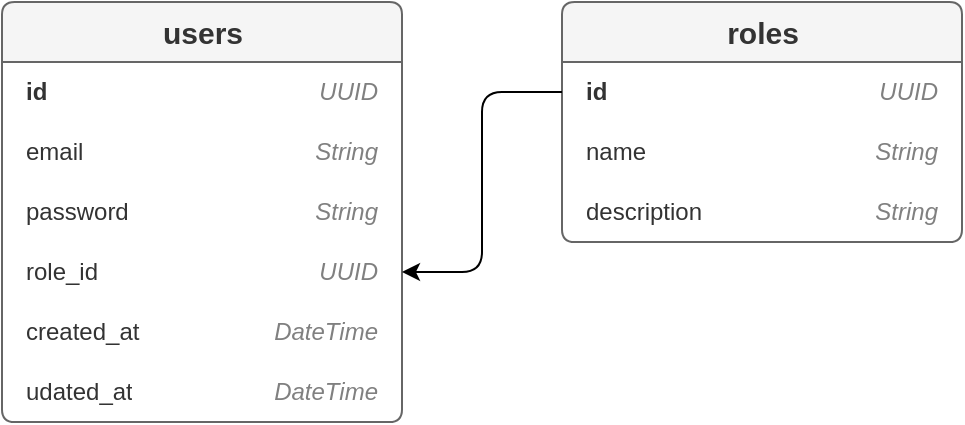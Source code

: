 <mxfile version="26.0.4">
  <diagram name="Page-1" id="uaXNSbpu-ycqNYDg8uVE">
    <mxGraphModel dx="1036" dy="654" grid="1" gridSize="10" guides="1" tooltips="1" connect="1" arrows="1" fold="1" page="1" pageScale="1" pageWidth="1080" pageHeight="720" math="0" shadow="0">
      <root>
        <mxCell id="0" />
        <mxCell id="1" parent="0" />
        <mxCell id="UDXJ0XU7svnffhlI9s9G-1" value="users" style="shape=table;startSize=30;container=1;collapsible=0;childLayout=tableLayout;fixedRows=1;rowLines=0;fontStyle=1;align=center;resizeLast=1;html=1;swimlaneLine=1;rounded=1;shadow=0;columnLines=0;swimlaneHead=1;swimlaneBody=1;horizontal=1;left=1;right=1;connectable=1;allowArrows=1;cloneable=1;rotatable=1;pointerEvents=1;expand=1;swimlaneFillColor=default;arcSize=7;flipV=0;flipH=0;direction=east;fillStyle=solid;verticalAlign=middle;labelBackgroundColor=none;fontSize=15;fillColor=#f5f5f5;strokeColor=#666666;fontColor=#333333;" vertex="1" parent="1">
          <mxGeometry x="240" y="200" width="200" height="210" as="geometry" />
        </mxCell>
        <mxCell id="UDXJ0XU7svnffhlI9s9G-2" value="" style="shape=tableRow;horizontal=0;startSize=0;swimlaneHead=0;swimlaneBody=0;fillColor=none;collapsible=0;dropTarget=0;points=[[0,0.5],[1,0.5]];portConstraint=eastwest;top=0;left=0;right=0;bottom=0;cloneable=1;rotatable=1;pointerEvents=1;expand=1;swimlaneFillColor=none;align=left;strokeColor=default;swimlaneLine=0;textShadow=0;labelBorderColor=none;labelBackgroundColor=none;verticalAlign=middle;fontColor=default;fontStyle=0" vertex="1" parent="UDXJ0XU7svnffhlI9s9G-1">
          <mxGeometry y="30" width="200" height="30" as="geometry" />
        </mxCell>
        <mxCell id="UDXJ0XU7svnffhlI9s9G-3" value="id" style="shape=partialRectangle;connectable=0;fillColor=none;top=0;left=0;bottom=0;right=0;align=left;spacingLeft=10;overflow=hidden;cloneable=1;rotatable=1;pointerEvents=1;expand=1;swimlaneFillColor=none;fontStyle=1;fontColor=light-dark(#333333, #ededed);html=1;strokeColor=light-dark(#333333, #ededed);swimlaneLine=0;textShadow=0;labelBorderColor=none;labelBackgroundColor=none;verticalAlign=middle;" vertex="1" parent="UDXJ0XU7svnffhlI9s9G-2">
          <mxGeometry width="120" height="30" as="geometry">
            <mxRectangle width="120" height="30" as="alternateBounds" />
          </mxGeometry>
        </mxCell>
        <mxCell id="UDXJ0XU7svnffhlI9s9G-4" value="UUID" style="shape=partialRectangle;connectable=0;fillColor=none;top=0;left=0;bottom=0;right=0;align=right;spacingLeft=0;overflow=hidden;html=1;cloneable=1;rotatable=1;pointerEvents=1;expand=1;swimlaneFillColor=none;fontStyle=2;fontColor=#808080;spacingRight=10;strokeColor=#808080;swimlaneLine=0;textShadow=0;labelBorderColor=none;labelBackgroundColor=none;verticalAlign=middle;" vertex="1" parent="UDXJ0XU7svnffhlI9s9G-2">
          <mxGeometry x="120" width="80" height="30" as="geometry">
            <mxRectangle width="80" height="30" as="alternateBounds" />
          </mxGeometry>
        </mxCell>
        <mxCell id="UDXJ0XU7svnffhlI9s9G-5" value="" style="shape=tableRow;horizontal=0;startSize=0;swimlaneHead=0;swimlaneBody=0;fillColor=none;collapsible=0;dropTarget=0;points=[[0,0.5],[1,0.5]];portConstraint=eastwest;top=0;left=0;right=0;bottom=0;cloneable=1;rotatable=1;pointerEvents=1;expand=1;swimlaneFillColor=none;align=left;swimlaneLine=0;textShadow=0;labelBorderColor=none;labelBackgroundColor=none;verticalAlign=middle;fontColor=default;fontStyle=0;strokeColor=default;" vertex="1" parent="UDXJ0XU7svnffhlI9s9G-1">
          <mxGeometry y="60" width="200" height="30" as="geometry" />
        </mxCell>
        <mxCell id="UDXJ0XU7svnffhlI9s9G-6" value="email" style="shape=partialRectangle;connectable=0;fillColor=none;top=0;left=0;bottom=0;right=0;align=left;spacingLeft=10;overflow=hidden;html=1;cloneable=1;rotatable=1;pointerEvents=1;expand=1;swimlaneFillColor=none;fontStyle=0;fontColor=light-dark(#333333, #ededed);swimlaneLine=0;textShadow=0;labelBorderColor=none;labelBackgroundColor=none;verticalAlign=middle;strokeColor=light-dark(#333333, #ededed);" vertex="1" parent="UDXJ0XU7svnffhlI9s9G-5">
          <mxGeometry width="120" height="30" as="geometry">
            <mxRectangle width="120" height="30" as="alternateBounds" />
          </mxGeometry>
        </mxCell>
        <mxCell id="UDXJ0XU7svnffhlI9s9G-7" value="String" style="shape=partialRectangle;connectable=0;fillColor=none;top=0;left=0;bottom=0;right=0;align=right;spacingLeft=0;overflow=hidden;html=1;cloneable=1;rotatable=1;pointerEvents=1;expand=1;swimlaneFillColor=none;fontStyle=2;fontColor=#808080;spacingRight=10;strokeColor=#808080;swimlaneLine=0;textShadow=0;labelBorderColor=none;labelBackgroundColor=none;verticalAlign=middle;" vertex="1" parent="UDXJ0XU7svnffhlI9s9G-5">
          <mxGeometry x="120" width="80" height="30" as="geometry">
            <mxRectangle width="80" height="30" as="alternateBounds" />
          </mxGeometry>
        </mxCell>
        <mxCell id="UDXJ0XU7svnffhlI9s9G-8" style="shape=tableRow;horizontal=0;startSize=0;swimlaneHead=0;swimlaneBody=0;fillColor=none;collapsible=0;dropTarget=0;points=[[0,0.5],[1,0.5]];portConstraint=eastwest;top=0;left=0;right=0;bottom=0;cloneable=1;rotatable=1;pointerEvents=1;expand=1;swimlaneFillColor=none;align=left;swimlaneLine=0;textShadow=0;labelBorderColor=none;labelBackgroundColor=none;verticalAlign=middle;fontColor=default;fontStyle=0;strokeColor=default;" vertex="1" parent="UDXJ0XU7svnffhlI9s9G-1">
          <mxGeometry y="90" width="200" height="30" as="geometry" />
        </mxCell>
        <mxCell id="UDXJ0XU7svnffhlI9s9G-9" value="password" style="shape=partialRectangle;connectable=0;fillColor=none;top=0;left=0;bottom=0;right=0;align=left;spacingLeft=10;overflow=hidden;html=1;cloneable=1;rotatable=1;pointerEvents=1;expand=1;swimlaneFillColor=none;fontStyle=0;fontColor=light-dark(#333333, #ededed);swimlaneLine=0;textShadow=0;labelBorderColor=none;labelBackgroundColor=none;verticalAlign=middle;strokeColor=light-dark(#333333, #ededed);" vertex="1" parent="UDXJ0XU7svnffhlI9s9G-8">
          <mxGeometry width="120" height="30" as="geometry">
            <mxRectangle width="120" height="30" as="alternateBounds" />
          </mxGeometry>
        </mxCell>
        <mxCell id="UDXJ0XU7svnffhlI9s9G-10" value="String" style="shape=partialRectangle;connectable=0;fillColor=none;top=0;left=0;bottom=0;right=0;align=right;spacingLeft=0;overflow=hidden;html=1;cloneable=1;rotatable=1;pointerEvents=1;expand=1;swimlaneFillColor=none;fontStyle=2;fontColor=#808080;spacingRight=10;strokeColor=#808080;swimlaneLine=0;textShadow=0;labelBorderColor=none;labelBackgroundColor=none;verticalAlign=middle;" vertex="1" parent="UDXJ0XU7svnffhlI9s9G-8">
          <mxGeometry x="120" width="80" height="30" as="geometry">
            <mxRectangle width="80" height="30" as="alternateBounds" />
          </mxGeometry>
        </mxCell>
        <mxCell id="UDXJ0XU7svnffhlI9s9G-11" style="shape=tableRow;horizontal=0;startSize=0;swimlaneHead=0;swimlaneBody=0;fillColor=none;collapsible=0;dropTarget=0;points=[[0,0.5],[1,0.5]];portConstraint=eastwest;top=0;left=0;right=0;bottom=0;cloneable=1;rotatable=1;pointerEvents=1;expand=1;swimlaneFillColor=none;align=left;swimlaneLine=0;textShadow=0;labelBorderColor=none;labelBackgroundColor=none;verticalAlign=middle;fontColor=default;fontStyle=0;strokeColor=default;" vertex="1" parent="UDXJ0XU7svnffhlI9s9G-1">
          <mxGeometry y="120" width="200" height="30" as="geometry" />
        </mxCell>
        <mxCell id="UDXJ0XU7svnffhlI9s9G-12" value="role_id" style="shape=partialRectangle;connectable=0;fillColor=none;top=0;left=0;bottom=0;right=0;align=left;spacingLeft=10;overflow=hidden;html=1;cloneable=1;rotatable=1;pointerEvents=1;expand=1;swimlaneFillColor=none;fontStyle=0;fontColor=light-dark(#333333, #ededed);swimlaneLine=0;textShadow=0;labelBorderColor=none;labelBackgroundColor=none;verticalAlign=middle;strokeColor=light-dark(#333333, #ededed);" vertex="1" parent="UDXJ0XU7svnffhlI9s9G-11">
          <mxGeometry width="120" height="30" as="geometry">
            <mxRectangle width="120" height="30" as="alternateBounds" />
          </mxGeometry>
        </mxCell>
        <mxCell id="UDXJ0XU7svnffhlI9s9G-13" value="UUID" style="shape=partialRectangle;connectable=0;fillColor=none;top=0;left=0;bottom=0;right=0;align=right;spacingLeft=0;overflow=hidden;html=1;cloneable=1;rotatable=1;pointerEvents=1;expand=1;swimlaneFillColor=none;fontStyle=2;fontColor=#808080;spacingRight=10;strokeColor=#808080;swimlaneLine=0;textShadow=0;labelBorderColor=none;labelBackgroundColor=none;verticalAlign=middle;" vertex="1" parent="UDXJ0XU7svnffhlI9s9G-11">
          <mxGeometry x="120" width="80" height="30" as="geometry">
            <mxRectangle width="80" height="30" as="alternateBounds" />
          </mxGeometry>
        </mxCell>
        <mxCell id="UDXJ0XU7svnffhlI9s9G-17" style="shape=tableRow;horizontal=0;startSize=0;swimlaneHead=0;swimlaneBody=0;fillColor=none;collapsible=0;dropTarget=0;points=[[0,0.5],[1,0.5]];portConstraint=eastwest;top=0;left=0;right=0;bottom=0;cloneable=1;rotatable=1;pointerEvents=1;expand=1;swimlaneFillColor=none;align=left;swimlaneLine=0;textShadow=0;labelBorderColor=none;labelBackgroundColor=none;verticalAlign=middle;fontColor=default;fontStyle=0;strokeColor=default;" vertex="1" parent="UDXJ0XU7svnffhlI9s9G-1">
          <mxGeometry y="150" width="200" height="30" as="geometry" />
        </mxCell>
        <mxCell id="UDXJ0XU7svnffhlI9s9G-18" value="created_at" style="shape=partialRectangle;connectable=0;fillColor=none;top=0;left=0;bottom=0;right=0;align=left;spacingLeft=10;overflow=hidden;html=1;cloneable=1;rotatable=1;pointerEvents=1;expand=1;swimlaneFillColor=none;fontStyle=0;fontColor=light-dark(#333333, #ededed);swimlaneLine=0;textShadow=0;labelBorderColor=none;labelBackgroundColor=none;verticalAlign=middle;strokeColor=light-dark(#333333, #ededed);" vertex="1" parent="UDXJ0XU7svnffhlI9s9G-17">
          <mxGeometry width="120" height="30" as="geometry">
            <mxRectangle width="120" height="30" as="alternateBounds" />
          </mxGeometry>
        </mxCell>
        <mxCell id="UDXJ0XU7svnffhlI9s9G-19" value="DateTime" style="shape=partialRectangle;connectable=0;fillColor=none;top=0;left=0;bottom=0;right=0;align=right;spacingLeft=0;overflow=hidden;html=1;cloneable=1;rotatable=1;pointerEvents=1;expand=1;swimlaneFillColor=none;fontStyle=2;fontColor=#808080;spacingRight=10;strokeColor=#808080;swimlaneLine=0;textShadow=0;labelBorderColor=none;labelBackgroundColor=none;verticalAlign=middle;" vertex="1" parent="UDXJ0XU7svnffhlI9s9G-17">
          <mxGeometry x="120" width="80" height="30" as="geometry">
            <mxRectangle width="80" height="30" as="alternateBounds" />
          </mxGeometry>
        </mxCell>
        <mxCell id="UDXJ0XU7svnffhlI9s9G-20" style="shape=tableRow;horizontal=0;startSize=0;swimlaneHead=0;swimlaneBody=0;fillColor=none;collapsible=0;dropTarget=0;points=[[0,0.5],[1,0.5]];portConstraint=eastwest;top=0;left=0;right=0;bottom=0;cloneable=1;rotatable=1;pointerEvents=1;expand=1;swimlaneFillColor=none;align=left;swimlaneLine=0;textShadow=0;labelBorderColor=none;labelBackgroundColor=none;verticalAlign=middle;fontColor=default;fontStyle=0;strokeColor=default;" vertex="1" parent="UDXJ0XU7svnffhlI9s9G-1">
          <mxGeometry y="180" width="200" height="30" as="geometry" />
        </mxCell>
        <mxCell id="UDXJ0XU7svnffhlI9s9G-21" value="udated_at" style="shape=partialRectangle;connectable=0;fillColor=none;top=0;left=0;bottom=0;right=0;align=left;spacingLeft=10;overflow=hidden;html=1;cloneable=1;rotatable=1;pointerEvents=1;expand=1;swimlaneFillColor=none;fontStyle=0;fontColor=light-dark(#333333, #ededed);swimlaneLine=0;textShadow=0;labelBorderColor=none;labelBackgroundColor=none;verticalAlign=middle;strokeColor=light-dark(#333333, #ededed);" vertex="1" parent="UDXJ0XU7svnffhlI9s9G-20">
          <mxGeometry width="120" height="30" as="geometry">
            <mxRectangle width="120" height="30" as="alternateBounds" />
          </mxGeometry>
        </mxCell>
        <mxCell id="UDXJ0XU7svnffhlI9s9G-22" value="DateTime" style="shape=partialRectangle;connectable=0;fillColor=none;top=0;left=0;bottom=0;right=0;align=right;spacingLeft=0;overflow=hidden;html=1;cloneable=1;rotatable=1;pointerEvents=1;expand=1;swimlaneFillColor=none;fontStyle=2;fontColor=#808080;spacingRight=10;strokeColor=#808080;swimlaneLine=0;textShadow=0;labelBorderColor=none;labelBackgroundColor=none;verticalAlign=middle;" vertex="1" parent="UDXJ0XU7svnffhlI9s9G-20">
          <mxGeometry x="120" width="80" height="30" as="geometry">
            <mxRectangle width="80" height="30" as="alternateBounds" />
          </mxGeometry>
        </mxCell>
        <mxCell id="UDXJ0XU7svnffhlI9s9G-26" value="roles" style="shape=table;startSize=30;container=1;collapsible=0;childLayout=tableLayout;fixedRows=1;rowLines=0;fontStyle=1;align=center;resizeLast=1;html=1;swimlaneLine=1;rounded=1;shadow=0;columnLines=0;swimlaneHead=1;swimlaneBody=1;horizontal=1;left=1;right=1;connectable=1;allowArrows=1;cloneable=1;rotatable=1;pointerEvents=1;expand=1;swimlaneFillColor=default;arcSize=7;flipV=0;flipH=0;direction=east;fillStyle=solid;verticalAlign=middle;labelBackgroundColor=none;fontSize=15;fillColor=#f5f5f5;strokeColor=#666666;fontColor=#333333;" vertex="1" parent="1">
          <mxGeometry x="520" y="200" width="200" height="120" as="geometry" />
        </mxCell>
        <mxCell id="UDXJ0XU7svnffhlI9s9G-27" value="" style="shape=tableRow;horizontal=0;startSize=0;swimlaneHead=0;swimlaneBody=0;fillColor=none;collapsible=0;dropTarget=0;points=[[0,0.5],[1,0.5]];portConstraint=eastwest;top=0;left=0;right=0;bottom=0;cloneable=1;rotatable=1;pointerEvents=1;expand=1;swimlaneFillColor=none;align=left;strokeColor=default;swimlaneLine=0;textShadow=0;labelBorderColor=none;labelBackgroundColor=none;verticalAlign=middle;fontColor=default;fontStyle=0" vertex="1" parent="UDXJ0XU7svnffhlI9s9G-26">
          <mxGeometry y="30" width="200" height="30" as="geometry" />
        </mxCell>
        <mxCell id="UDXJ0XU7svnffhlI9s9G-28" value="id" style="shape=partialRectangle;connectable=0;fillColor=none;top=0;left=0;bottom=0;right=0;align=left;spacingLeft=10;overflow=hidden;cloneable=1;rotatable=1;pointerEvents=1;expand=1;swimlaneFillColor=none;fontStyle=1;fontColor=light-dark(#333333, #ededed);html=1;strokeColor=light-dark(#333333, #ededed);swimlaneLine=0;textShadow=0;labelBorderColor=none;labelBackgroundColor=none;verticalAlign=middle;" vertex="1" parent="UDXJ0XU7svnffhlI9s9G-27">
          <mxGeometry width="120" height="30" as="geometry">
            <mxRectangle width="120" height="30" as="alternateBounds" />
          </mxGeometry>
        </mxCell>
        <mxCell id="UDXJ0XU7svnffhlI9s9G-29" value="UUID" style="shape=partialRectangle;connectable=0;fillColor=none;top=0;left=0;bottom=0;right=0;align=right;spacingLeft=0;overflow=hidden;html=1;cloneable=1;rotatable=1;pointerEvents=1;expand=1;swimlaneFillColor=none;fontStyle=2;fontColor=#808080;spacingRight=10;strokeColor=#808080;swimlaneLine=0;textShadow=0;labelBorderColor=none;labelBackgroundColor=none;verticalAlign=middle;" vertex="1" parent="UDXJ0XU7svnffhlI9s9G-27">
          <mxGeometry x="120" width="80" height="30" as="geometry">
            <mxRectangle width="80" height="30" as="alternateBounds" />
          </mxGeometry>
        </mxCell>
        <mxCell id="UDXJ0XU7svnffhlI9s9G-33" style="shape=tableRow;horizontal=0;startSize=0;swimlaneHead=0;swimlaneBody=0;fillColor=none;collapsible=0;dropTarget=0;points=[[0,0.5],[1,0.5]];portConstraint=eastwest;top=0;left=0;right=0;bottom=0;cloneable=1;rotatable=1;pointerEvents=1;expand=1;swimlaneFillColor=none;align=left;swimlaneLine=0;textShadow=0;labelBorderColor=none;labelBackgroundColor=none;verticalAlign=middle;fontColor=default;fontStyle=0;strokeColor=default;" vertex="1" parent="UDXJ0XU7svnffhlI9s9G-26">
          <mxGeometry y="60" width="200" height="30" as="geometry" />
        </mxCell>
        <mxCell id="UDXJ0XU7svnffhlI9s9G-34" value="name" style="shape=partialRectangle;connectable=0;fillColor=none;top=0;left=0;bottom=0;right=0;align=left;spacingLeft=10;overflow=hidden;html=1;cloneable=1;rotatable=1;pointerEvents=1;expand=1;swimlaneFillColor=none;fontStyle=0;fontColor=light-dark(#333333, #ededed);swimlaneLine=0;textShadow=0;labelBorderColor=none;labelBackgroundColor=none;verticalAlign=middle;strokeColor=light-dark(#333333, #ededed);" vertex="1" parent="UDXJ0XU7svnffhlI9s9G-33">
          <mxGeometry width="120" height="30" as="geometry">
            <mxRectangle width="120" height="30" as="alternateBounds" />
          </mxGeometry>
        </mxCell>
        <mxCell id="UDXJ0XU7svnffhlI9s9G-35" value="String" style="shape=partialRectangle;connectable=0;fillColor=none;top=0;left=0;bottom=0;right=0;align=right;spacingLeft=0;overflow=hidden;html=1;cloneable=1;rotatable=1;pointerEvents=1;expand=1;swimlaneFillColor=none;fontStyle=2;fontColor=#808080;spacingRight=10;strokeColor=#808080;swimlaneLine=0;textShadow=0;labelBorderColor=none;labelBackgroundColor=none;verticalAlign=middle;" vertex="1" parent="UDXJ0XU7svnffhlI9s9G-33">
          <mxGeometry x="120" width="80" height="30" as="geometry">
            <mxRectangle width="80" height="30" as="alternateBounds" />
          </mxGeometry>
        </mxCell>
        <mxCell id="UDXJ0XU7svnffhlI9s9G-36" style="shape=tableRow;horizontal=0;startSize=0;swimlaneHead=0;swimlaneBody=0;fillColor=none;collapsible=0;dropTarget=0;points=[[0,0.5],[1,0.5]];portConstraint=eastwest;top=0;left=0;right=0;bottom=0;cloneable=1;rotatable=1;pointerEvents=1;expand=1;swimlaneFillColor=none;align=left;swimlaneLine=0;textShadow=0;labelBorderColor=none;labelBackgroundColor=none;verticalAlign=middle;fontColor=default;fontStyle=0;strokeColor=default;" vertex="1" parent="UDXJ0XU7svnffhlI9s9G-26">
          <mxGeometry y="90" width="200" height="30" as="geometry" />
        </mxCell>
        <mxCell id="UDXJ0XU7svnffhlI9s9G-37" value="description" style="shape=partialRectangle;connectable=0;fillColor=none;top=0;left=0;bottom=0;right=0;align=left;spacingLeft=10;overflow=hidden;html=1;cloneable=1;rotatable=1;pointerEvents=1;expand=1;swimlaneFillColor=none;fontStyle=0;fontColor=light-dark(#333333, #ededed);swimlaneLine=0;textShadow=0;labelBorderColor=none;labelBackgroundColor=none;verticalAlign=middle;strokeColor=light-dark(#333333, #ededed);" vertex="1" parent="UDXJ0XU7svnffhlI9s9G-36">
          <mxGeometry width="120" height="30" as="geometry">
            <mxRectangle width="120" height="30" as="alternateBounds" />
          </mxGeometry>
        </mxCell>
        <mxCell id="UDXJ0XU7svnffhlI9s9G-38" value="String" style="shape=partialRectangle;connectable=0;fillColor=none;top=0;left=0;bottom=0;right=0;align=right;spacingLeft=0;overflow=hidden;html=1;cloneable=1;rotatable=1;pointerEvents=1;expand=1;swimlaneFillColor=none;fontStyle=2;fontColor=#808080;spacingRight=10;strokeColor=#808080;swimlaneLine=0;textShadow=0;labelBorderColor=none;labelBackgroundColor=none;verticalAlign=middle;" vertex="1" parent="UDXJ0XU7svnffhlI9s9G-36">
          <mxGeometry x="120" width="80" height="30" as="geometry">
            <mxRectangle width="80" height="30" as="alternateBounds" />
          </mxGeometry>
        </mxCell>
        <mxCell id="UDXJ0XU7svnffhlI9s9G-42" style="edgeStyle=orthogonalEdgeStyle;rounded=1;orthogonalLoop=1;jettySize=auto;html=1;exitX=0;exitY=0.5;exitDx=0;exitDy=0;entryX=1;entryY=0.5;entryDx=0;entryDy=0;curved=0;" edge="1" parent="1" source="UDXJ0XU7svnffhlI9s9G-27" target="UDXJ0XU7svnffhlI9s9G-11">
          <mxGeometry relative="1" as="geometry" />
        </mxCell>
      </root>
    </mxGraphModel>
  </diagram>
</mxfile>
